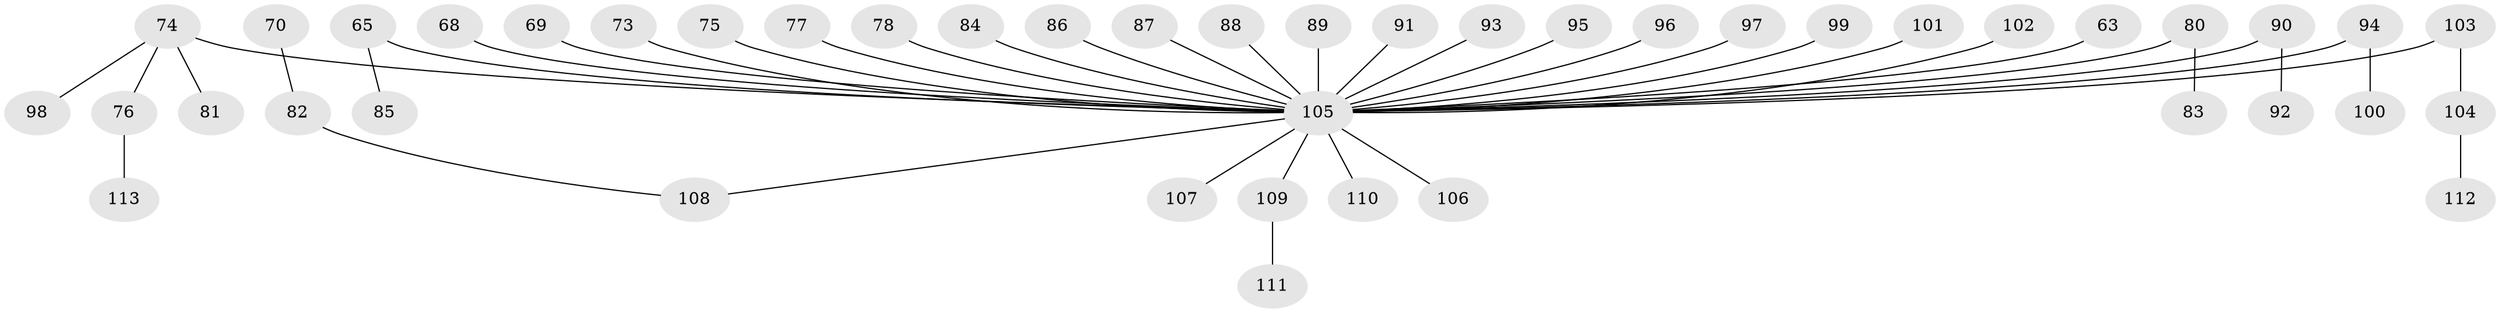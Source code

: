 // original degree distribution, {8: 0.008849557522123894, 7: 0.008849557522123894, 6: 0.017699115044247787, 1: 0.48672566371681414, 3: 0.1415929203539823, 2: 0.26548672566371684, 4: 0.05309734513274336, 5: 0.017699115044247787}
// Generated by graph-tools (version 1.1) at 2025/56/03/04/25 21:56:26]
// undirected, 45 vertices, 44 edges
graph export_dot {
graph [start="1"]
  node [color=gray90,style=filled];
  63;
  65 [super="+31"];
  68;
  69;
  70;
  73;
  74 [super="+20+24+34+43+60"];
  75;
  76;
  77;
  78;
  80;
  81;
  82 [super="+56"];
  83;
  84;
  85;
  86;
  87;
  88;
  89;
  90 [super="+79"];
  91;
  92;
  93;
  94;
  95;
  96 [super="+50"];
  97;
  98;
  99;
  100;
  101;
  102;
  103;
  104;
  105 [super="+53+72+67+54+71+61+52+62"];
  106;
  107;
  108 [super="+38"];
  109 [super="+46"];
  110;
  111;
  112;
  113;
  63 -- 105;
  65 -- 85;
  65 -- 105;
  68 -- 105;
  69 -- 105;
  70 -- 82;
  73 -- 105;
  74 -- 81;
  74 -- 98;
  74 -- 76;
  74 -- 105;
  75 -- 105;
  76 -- 113;
  77 -- 105;
  78 -- 105;
  80 -- 83;
  80 -- 105;
  82 -- 108;
  84 -- 105;
  86 -- 105;
  87 -- 105;
  88 -- 105;
  89 -- 105;
  90 -- 92;
  90 -- 105;
  91 -- 105;
  93 -- 105;
  94 -- 100;
  94 -- 105;
  95 -- 105;
  96 -- 105;
  97 -- 105;
  99 -- 105;
  101 -- 105;
  102 -- 105;
  103 -- 104;
  103 -- 105;
  104 -- 112;
  105 -- 108;
  105 -- 107;
  105 -- 109;
  105 -- 110;
  105 -- 106;
  109 -- 111;
}
